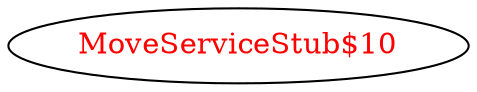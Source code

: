 digraph dependencyGraph {
 concentrate=true;
 ranksep="2.0";
 rankdir="LR"; 
 splines="ortho";
"MoveServiceStub$10" [fontcolor="red"];
}